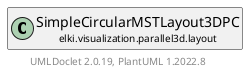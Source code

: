 @startuml
    remove .*\.(Instance|Par|Parameterizer|Factory)$
    set namespaceSeparator none
    hide empty fields
    hide empty methods

    class "<size:14>SimpleCircularMSTLayout3DPC.Par\n<size:10>elki.visualization.parallel3d.layout" as elki.visualization.parallel3d.layout.SimpleCircularMSTLayout3DPC.Par [[SimpleCircularMSTLayout3DPC.Par.html]] {
        +make(): SimpleCircularMSTLayout3DPC
    }

    abstract class "<size:14>AbstractLayout3DPC.Par\n<size:10>elki.visualization.parallel3d.layout" as elki.visualization.parallel3d.layout.AbstractLayout3DPC.Par [[AbstractLayout3DPC.Par.html]]
    class "<size:14>SimpleCircularMSTLayout3DPC\n<size:10>elki.visualization.parallel3d.layout" as elki.visualization.parallel3d.layout.SimpleCircularMSTLayout3DPC [[SimpleCircularMSTLayout3DPC.html]]

    elki.visualization.parallel3d.layout.AbstractLayout3DPC.Par <|-- elki.visualization.parallel3d.layout.SimpleCircularMSTLayout3DPC.Par
    elki.visualization.parallel3d.layout.SimpleCircularMSTLayout3DPC +-- elki.visualization.parallel3d.layout.SimpleCircularMSTLayout3DPC.Par

    center footer UMLDoclet 2.0.19, PlantUML 1.2022.8
@enduml
